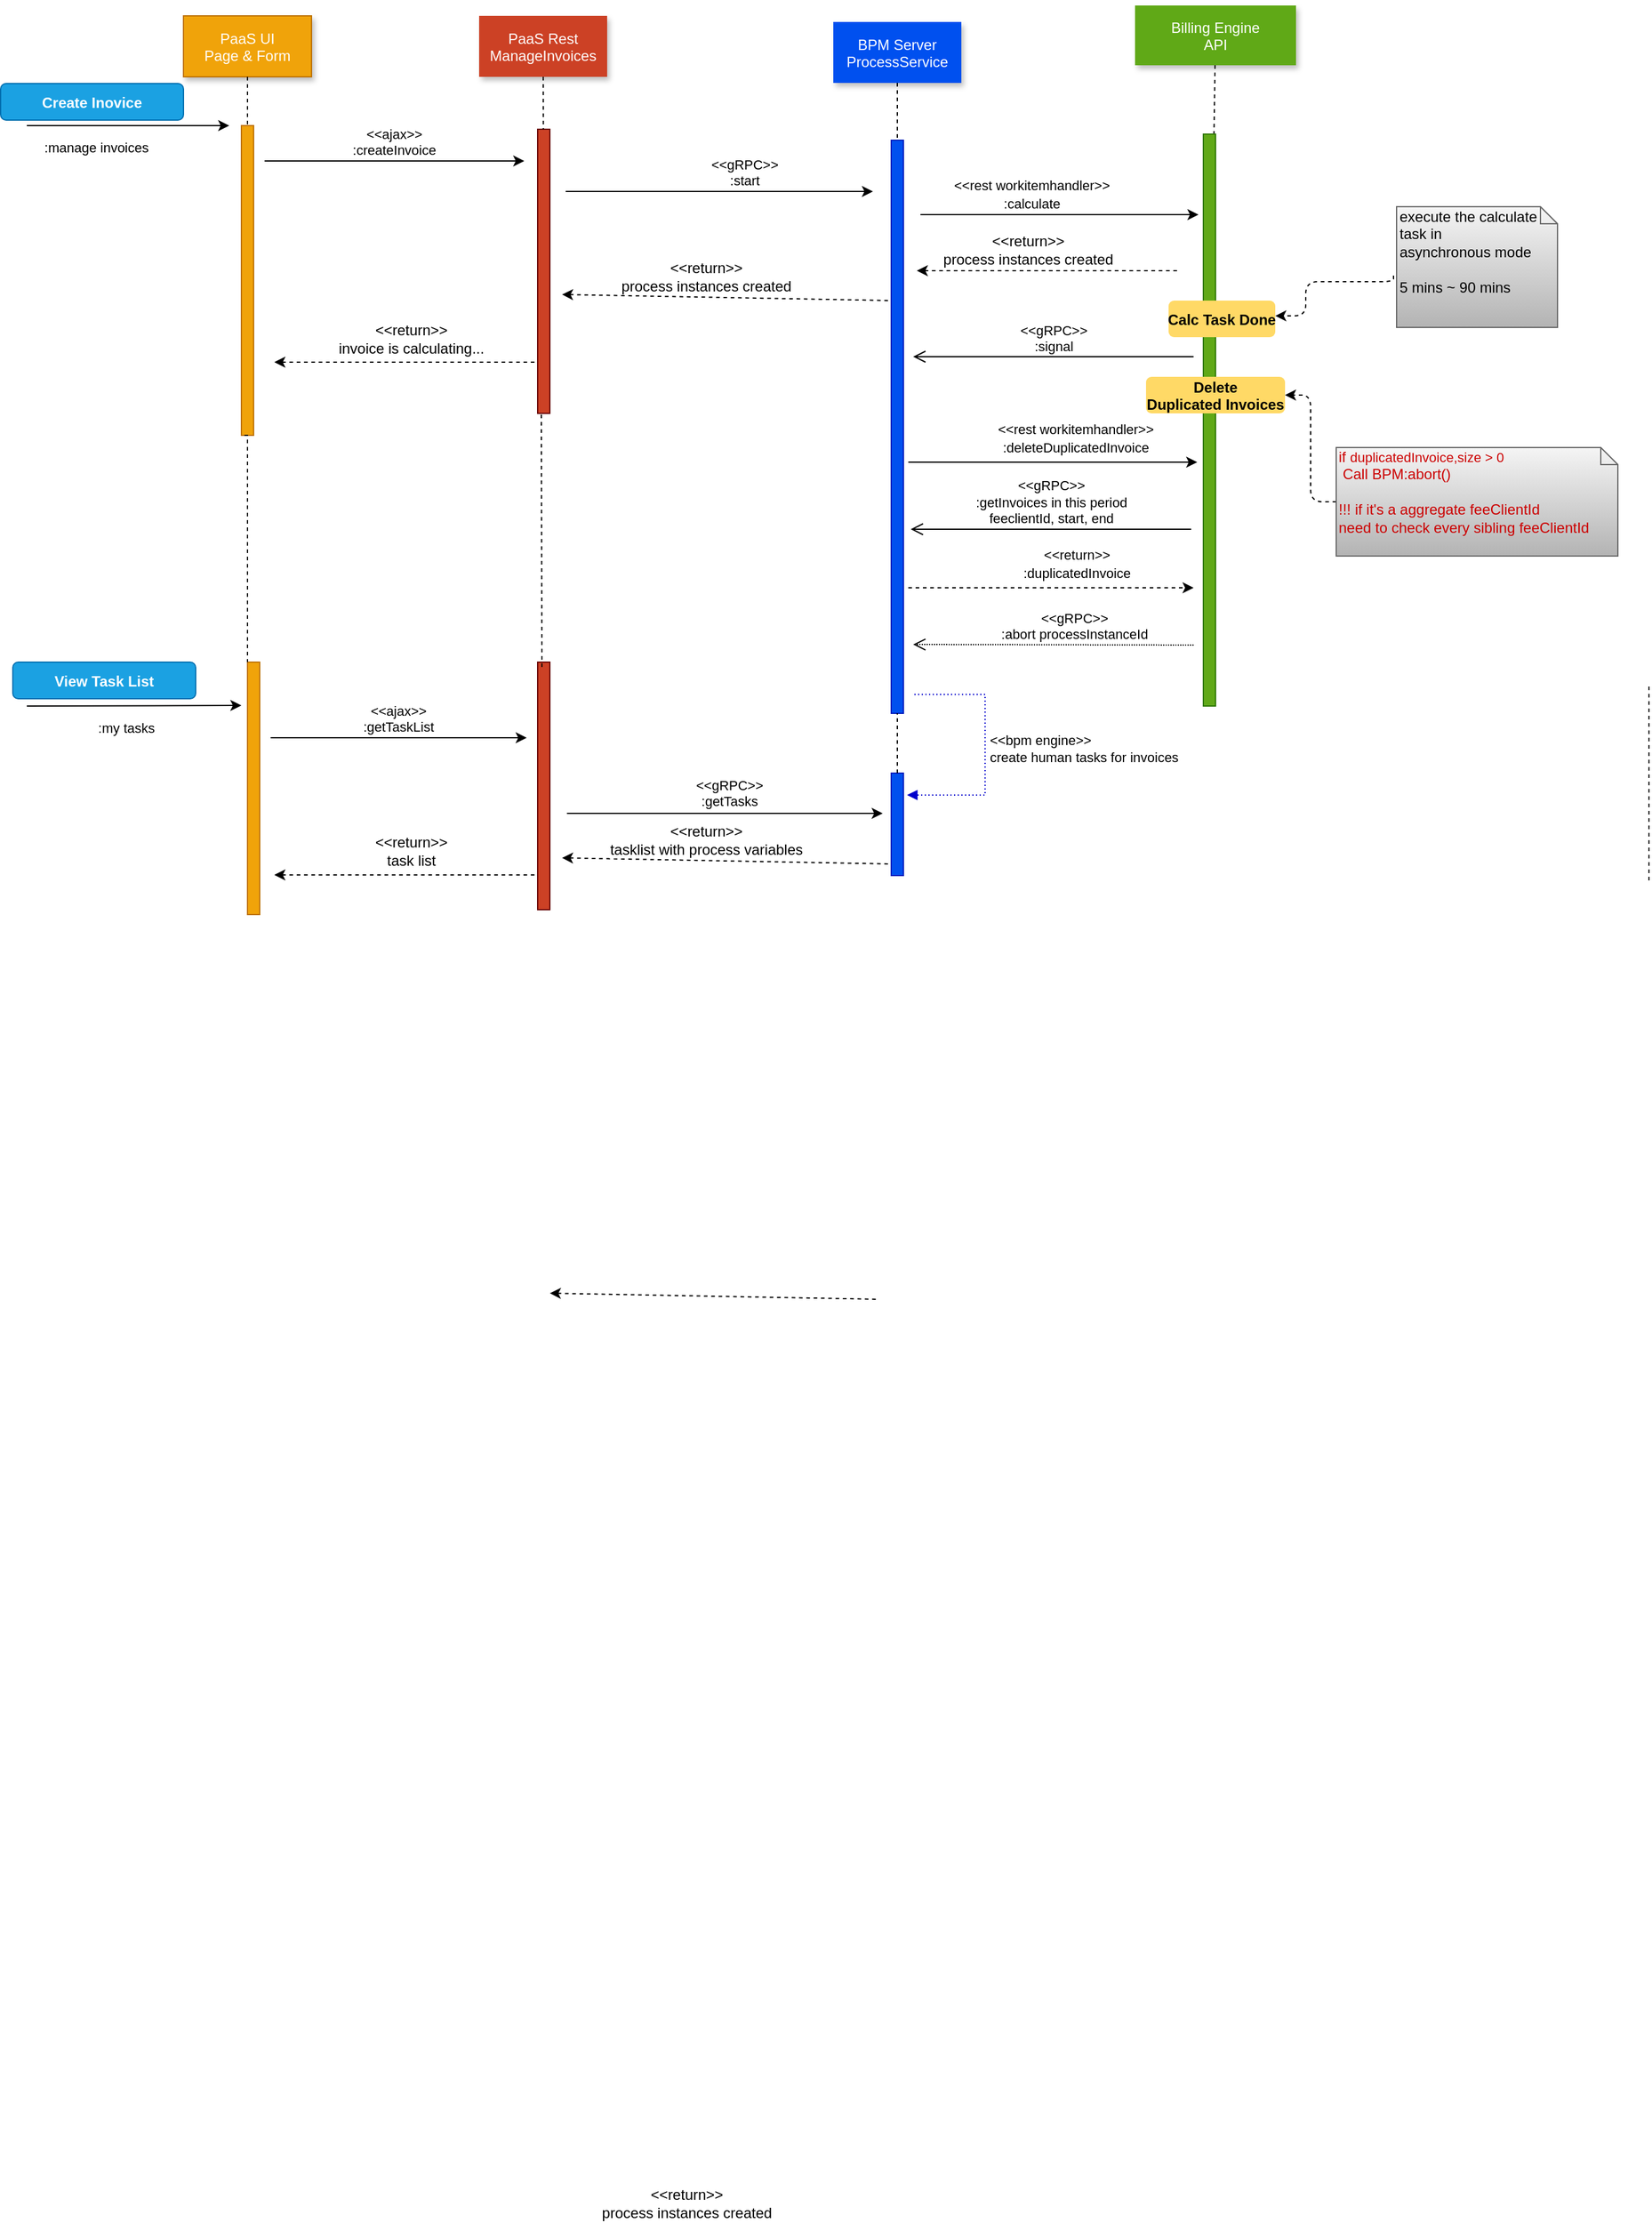 <mxfile pages="1" version="11.2.1" type="github"><diagram name="Page-1" id="9361dd3d-8414-5efd-6122-117bd74ce7a7"><mxGraphModel dx="1378" dy="775" grid="0" gridSize="10" guides="1" tooltips="1" connect="1" arrows="1" fold="1" page="0" pageScale="1.5" pageWidth="826" pageHeight="1169" background="none" math="0" shadow="0"><root><mxCell id="0"/><mxCell id="1" parent="0"/><mxCell id="81" value="" style="edgeStyle=elbowEdgeStyle;elbow=horizontal;endArrow=none;dashed=1" parent="1" edge="1"><mxGeometry x="1460" y="437.894" width="100" height="100" as="geometry"><mxPoint x="1354.5" y="610" as="sourcePoint"/><mxPoint x="1354.5" y="770" as="targetPoint"/></mxGeometry></mxCell><mxCell id="2" value="" style="fillColor=#f0a30a;strokeColor=#BD7000;fontColor=#ffffff;" parent="1" vertex="1"><mxGeometry x="200" y="150" width="10" height="254" as="geometry"/></mxCell><mxCell id="3" value=":manage invoices" style="edgeStyle=none;verticalLabelPosition=top;verticalAlign=bottom;labelPosition=left;align=right" parent="1" edge="1"><mxGeometry width="100" height="100" as="geometry"><mxPoint x="24" y="150" as="sourcePoint"/><mxPoint x="190" y="150" as="targetPoint"/><Array as="points"><mxPoint x="155" y="150"/></Array><mxPoint x="19" y="27" as="offset"/></mxGeometry></mxCell><mxCell id="4" value="PaaS UI&#10;Page &amp; Form" style="shadow=1;fillColor=#f0a30a;strokeColor=#BD7000;fontColor=#ffffff;" parent="1" vertex="1"><mxGeometry x="152.5" y="60" width="105" height="50" as="geometry"/></mxCell><mxCell id="6" value="" style="fillColor=#CC4125;strokeColor=#660000" parent="1" vertex="1"><mxGeometry x="443" y="153" width="10" height="233" as="geometry"/></mxCell><mxCell id="7" value="PaaS Rest&#10;ManageInvoices" style="shadow=1;fillColor=#CC4125;strokeColor=none;fontColor=#FFFFFF;" parent="1" vertex="1"><mxGeometry x="395" y="60" width="105" height="50" as="geometry"/></mxCell><mxCell id="8" value="" style="edgeStyle=none;endArrow=none;dashed=1" parent="1" source="7" target="6" edge="1"><mxGeometry x="272.335" y="165" width="100" height="100" as="geometry"><mxPoint x="347.259" y="110" as="sourcePoint"/><mxPoint x="347.576" y="165" as="targetPoint"/></mxGeometry></mxCell><mxCell id="9" value="&lt;&lt;ajax&gt;&gt;&#10;:createInvoice" style="edgeStyle=none;verticalLabelPosition=top;verticalAlign=bottom;" parent="1" edge="1"><mxGeometry x="220" y="92" width="100" height="100" as="geometry"><mxPoint x="219" y="179" as="sourcePoint"/><mxPoint x="432" y="179" as="targetPoint"/></mxGeometry></mxCell><mxCell id="12" value="" style="edgeStyle=none;verticalLabelPosition=top;verticalAlign=bottom;labelPosition=left;align=right;endArrow=none;startArrow=classic;dashed=1;" parent="1" edge="1"><mxGeometry x="114" y="110.259" width="100" height="100" as="geometry"><mxPoint x="463" y="288.5" as="sourcePoint"/><mxPoint x="733" y="293.5" as="targetPoint"/><Array as="points"/></mxGeometry></mxCell><mxCell id="tGJTucES7N9YkF1bvA4Q-117" value="&amp;lt;&amp;lt;return&amp;gt;&amp;gt;&lt;br&gt;process instances created" style="text;html=1;resizable=0;points=[];align=center;verticalAlign=middle;labelBackgroundColor=#ffffff;" vertex="1" connectable="0" parent="12"><mxGeometry relative="1" as="geometry"><mxPoint x="-17" y="-17" as="offset"/></mxGeometry></mxCell><mxCell id="tGJTucES7N9YkF1bvA4Q-99" style="edgeStyle=orthogonalEdgeStyle;rounded=0;orthogonalLoop=1;jettySize=auto;html=1;" edge="1" parent="1"><mxGeometry relative="1" as="geometry"><mxPoint x="757" y="223" as="sourcePoint"/><mxPoint x="985" y="223" as="targetPoint"/><Array as="points"><mxPoint x="954" y="223"/><mxPoint x="954" y="223"/></Array></mxGeometry></mxCell><mxCell id="tGJTucES7N9YkF1bvA4Q-103" value="&lt;span style=&quot;font-size: 11px&quot;&gt;&amp;lt;&amp;lt;rest workitemhandler&amp;gt;&amp;gt;&lt;/span&gt;&lt;br style=&quot;padding: 0px ; margin: 0px ; font-size: 11px&quot;&gt;&lt;span style=&quot;font-size: 11px&quot;&gt;:calculate&lt;/span&gt;" style="text;html=1;resizable=0;points=[];align=center;verticalAlign=middle;labelBackgroundColor=#ffffff;" vertex="1" connectable="0" parent="tGJTucES7N9YkF1bvA4Q-99"><mxGeometry x="0.211" y="2" relative="1" as="geometry"><mxPoint x="-47.5" y="-15" as="offset"/></mxGeometry></mxCell><mxCell id="21" value="" style="fillColor=#0050ef;strokeColor=#001DBC;fontColor=#ffffff;" parent="1" vertex="1"><mxGeometry x="733" y="162" width="10" height="470" as="geometry"/></mxCell><mxCell id="22" value="BPM Server&#10;ProcessService" style="shadow=1;fillColor=#0050EF;strokeColor=none;fontColor=#FFFFFF;" parent="1" vertex="1"><mxGeometry x="685.5" y="65" width="105" height="50" as="geometry"/></mxCell><mxCell id="23" value="" style="edgeStyle=none;endArrow=none;dashed=1" parent="1" source="22" target="21" edge="1"><mxGeometry x="614.488" y="175.0" width="100" height="100" as="geometry"><mxPoint x="674.653" y="110" as="sourcePoint"/><mxPoint x="674.653" y="260" as="targetPoint"/></mxGeometry></mxCell><mxCell id="24" value="Billing Engine&#10;API" style="shadow=1;fillColor=#60A917;strokeColor=none;fontColor=#FFFFFF;" parent="1" vertex="1"><mxGeometry x="933" y="51.5" width="132" height="49" as="geometry"/></mxCell><mxCell id="25" value="" style="edgeStyle=none;endArrow=none;dashed=1" parent="1" source="24" target="26" edge="1"><mxGeometry x="727.335" y="165" width="100" height="100" as="geometry"><mxPoint x="802.259" y="110" as="sourcePoint"/><mxPoint x="802.576" y="165" as="targetPoint"/></mxGeometry></mxCell><mxCell id="26" value="" style="fillColor=#60a917;strokeColor=#2D7600;fontColor=#ffffff;" parent="1" vertex="1"><mxGeometry x="989" y="157" width="10" height="469" as="geometry"/></mxCell><mxCell id="27" value="&lt;&lt;gRPC&gt;&gt;&#10;:start" style="edgeStyle=elbowEdgeStyle;elbow=vertical;verticalLabelPosition=top;verticalAlign=bottom;" parent="1" edge="1"><mxGeometry width="100" height="100" as="geometry"><mxPoint x="466" y="204" as="sourcePoint"/><mxPoint x="718" y="204" as="targetPoint"/><Array as="points"><mxPoint x="578" y="204"/><mxPoint x="613" y="212"/><mxPoint x="645" y="299"/><mxPoint x="590" y="270"/></Array><mxPoint x="21" as="offset"/></mxGeometry></mxCell><mxCell id="33" value="" style="edgeStyle=elbowEdgeStyle;elbow=horizontal;endArrow=none;dashed=1" parent="1" source="4" target="2" edge="1"><mxGeometry x="230.0" y="310" width="100" height="100" as="geometry"><mxPoint x="230.0" y="410" as="sourcePoint"/><mxPoint x="330" y="310" as="targetPoint"/></mxGeometry></mxCell><mxCell id="71" value="Create Inovice" style="rounded=1;fontStyle=1;fillColor=#1ba1e2;strokeColor=#006EAF;fontColor=#ffffff;" parent="1" vertex="1"><mxGeometry x="2.5" y="115.5" width="150" height="30" as="geometry"/></mxCell><mxCell id="tGJTucES7N9YkF1bvA4Q-108" style="edgeStyle=orthogonalEdgeStyle;rounded=1;orthogonalLoop=1;jettySize=auto;html=1;dashed=1;exitX=-0.019;exitY=0.571;exitDx=0;exitDy=0;exitPerimeter=0;entryX=1;entryY=0.417;entryDx=0;entryDy=0;entryPerimeter=0;" edge="1" parent="1" source="tGJTucES7N9YkF1bvA4Q-104" target="tGJTucES7N9YkF1bvA4Q-109"><mxGeometry relative="1" as="geometry"><mxPoint x="1056" y="312" as="targetPoint"/><Array as="points"><mxPoint x="1145" y="278"/><mxPoint x="1073" y="278"/><mxPoint x="1073" y="306"/></Array></mxGeometry></mxCell><mxCell id="tGJTucES7N9YkF1bvA4Q-104" value="execute the calculate task in asynchronous&amp;nbsp;mode&lt;br&gt;&lt;br&gt;5 mins ~ 90 mins" style="shape=note;whiteSpace=wrap;html=1;size=14;verticalAlign=top;align=left;spacingTop=-6;gradientColor=#b3b3b3;fillColor=#f5f5f5;strokeColor=#666666;" vertex="1" parent="1"><mxGeometry x="1147.5" y="216.5" width="132" height="99" as="geometry"/></mxCell><mxCell id="tGJTucES7N9YkF1bvA4Q-109" value="Calc Task Done" style="rounded=1;fontStyle=1;fillColor=#FFD966;strokeColor=none" vertex="1" parent="1"><mxGeometry x="960.5" y="293.5" width="87.5" height="30" as="geometry"/></mxCell><mxCell id="tGJTucES7N9YkF1bvA4Q-113" value="&amp;lt;&amp;lt;gRPC&amp;gt;&amp;gt;&lt;br&gt;:signal" style="html=1;verticalAlign=bottom;endArrow=open;endSize=8;" edge="1" parent="1"><mxGeometry relative="1" as="geometry"><mxPoint x="981" y="339.5" as="sourcePoint"/><mxPoint x="751" y="339.5" as="targetPoint"/></mxGeometry></mxCell><mxCell id="tGJTucES7N9YkF1bvA4Q-114" style="edgeStyle=orthogonalEdgeStyle;rounded=0;orthogonalLoop=1;jettySize=auto;html=1;" edge="1" parent="1"><mxGeometry relative="1" as="geometry"><mxPoint x="754" y="426" as="sourcePoint"/><mxPoint x="984" y="426" as="targetPoint"/><Array as="points"><mxPoint x="747" y="426"/></Array></mxGeometry></mxCell><mxCell id="tGJTucES7N9YkF1bvA4Q-116" value="&lt;span style=&quot;font-size: 11px&quot;&gt;&amp;lt;&amp;lt;rest workitemhandler&amp;gt;&amp;gt;&lt;/span&gt;&lt;br style=&quot;padding: 0px ; margin: 0px ; font-size: 11px&quot;&gt;&lt;span style=&quot;font-size: 11px&quot;&gt;:deleteDuplicatedInvoice&lt;/span&gt;" style="text;html=1;resizable=0;points=[];align=center;verticalAlign=middle;labelBackgroundColor=#ffffff;" vertex="1" connectable="0" parent="tGJTucES7N9YkF1bvA4Q-114"><mxGeometry x="0.119" relative="1" as="geometry"><mxPoint x="7" y="-20" as="offset"/></mxGeometry></mxCell><mxCell id="tGJTucES7N9YkF1bvA4Q-118" value="" style="edgeStyle=none;verticalLabelPosition=top;verticalAlign=bottom;labelPosition=left;align=right;endArrow=none;startArrow=classic;dashed=1;" edge="1" parent="1"><mxGeometry x="127" y="157.759" width="100" height="100" as="geometry"><mxPoint x="227" y="344" as="sourcePoint"/><mxPoint x="443" y="344" as="targetPoint"/><Array as="points"><mxPoint x="327" y="344"/><mxPoint x="347" y="344"/><mxPoint x="402" y="344"/></Array></mxGeometry></mxCell><mxCell id="tGJTucES7N9YkF1bvA4Q-120" value="&amp;lt;&amp;lt;return&amp;gt;&amp;gt;&lt;br&gt;invoice is calculating..." style="text;html=1;resizable=0;points=[];align=center;verticalAlign=middle;labelBackgroundColor=#ffffff;" vertex="1" connectable="0" parent="tGJTucES7N9YkF1bvA4Q-118"><mxGeometry relative="1" as="geometry"><mxPoint x="3.5" y="-19.5" as="offset"/></mxGeometry></mxCell><mxCell id="tGJTucES7N9YkF1bvA4Q-121" value="" style="html=1;points=[];perimeter=orthogonalPerimeter;fillColor=#0050ef;strokeColor=#001DBC;fontColor=#ffffff;" vertex="1" parent="1"><mxGeometry x="733" y="681" width="10" height="84" as="geometry"/></mxCell><mxCell id="tGJTucES7N9YkF1bvA4Q-122" value="&amp;lt;&amp;lt;bpm engine&amp;gt;&amp;gt;&lt;br&gt;create human tasks for invoices" style="edgeStyle=orthogonalEdgeStyle;html=1;align=left;spacingLeft=2;endArrow=block;rounded=0;dashed=1;dashPattern=1 2;strokeColor=#0000CC;" edge="1" parent="1"><mxGeometry relative="1" as="geometry"><mxPoint x="752" y="616.5" as="sourcePoint"/><Array as="points"><mxPoint x="810" y="617"/><mxPoint x="810" y="699"/></Array><mxPoint x="746" y="699" as="targetPoint"/></mxGeometry></mxCell><mxCell id="tGJTucES7N9YkF1bvA4Q-125" value="" style="edgeStyle=none;endArrow=none;dashed=1;entryX=0.5;entryY=1;entryDx=0;entryDy=0;" edge="1" parent="1" source="tGJTucES7N9YkF1bvA4Q-121" target="21"><mxGeometry x="624.488" y="185.0" width="100" height="100" as="geometry"><mxPoint x="738" y="679" as="sourcePoint"/><mxPoint x="743" y="623" as="targetPoint"/></mxGeometry></mxCell><mxCell id="tGJTucES7N9YkF1bvA4Q-126" value="" style="fillColor=#f0a30a;strokeColor=#BD7000;fontColor=#ffffff;" vertex="1" parent="1"><mxGeometry x="205" y="590" width="10" height="207" as="geometry"/></mxCell><mxCell id="tGJTucES7N9YkF1bvA4Q-127" value="&amp;lt;&amp;lt;gRPC&amp;gt;&amp;gt;&lt;br&gt;:getInvoices in this period&lt;br&gt;feeclientId, start, end" style="html=1;verticalAlign=bottom;endArrow=open;endSize=8;rounded=1;" edge="1" parent="1"><mxGeometry relative="1" as="geometry"><mxPoint x="979" y="481" as="sourcePoint"/><mxPoint x="749" y="481" as="targetPoint"/></mxGeometry></mxCell><mxCell id="tGJTucES7N9YkF1bvA4Q-128" style="edgeStyle=orthogonalEdgeStyle;rounded=0;orthogonalLoop=1;jettySize=auto;html=1;dashed=1;" edge="1" parent="1"><mxGeometry relative="1" as="geometry"><mxPoint x="747" y="529" as="sourcePoint"/><mxPoint x="981" y="529" as="targetPoint"/><Array as="points"><mxPoint x="747" y="529"/></Array></mxGeometry></mxCell><mxCell id="tGJTucES7N9YkF1bvA4Q-129" value="&lt;span style=&quot;font-size: 11px&quot;&gt;&amp;lt;&amp;lt;return&amp;gt;&amp;gt;&lt;/span&gt;&lt;br style=&quot;padding: 0px ; margin: 0px ; font-size: 11px&quot;&gt;&lt;span style=&quot;font-size: 11px&quot;&gt;:duplicatedInvoice&lt;/span&gt;" style="text;html=1;resizable=0;points=[];align=center;verticalAlign=middle;labelBackgroundColor=#ffffff;" vertex="1" connectable="0" parent="tGJTucES7N9YkF1bvA4Q-128"><mxGeometry x="0.119" relative="1" as="geometry"><mxPoint x="7" y="-20" as="offset"/></mxGeometry></mxCell><mxCell id="tGJTucES7N9YkF1bvA4Q-150" style="edgeStyle=orthogonalEdgeStyle;rounded=1;orthogonalLoop=1;jettySize=auto;html=1;entryX=1;entryY=0.5;entryDx=0;entryDy=0;dashed=1;fontColor=#CC0000;" edge="1" parent="1" source="tGJTucES7N9YkF1bvA4Q-130" target="tGJTucES7N9YkF1bvA4Q-143"><mxGeometry relative="1" as="geometry"/></mxCell><mxCell id="tGJTucES7N9YkF1bvA4Q-130" value="if&amp;nbsp;&lt;span style=&quot;font-size: 11px ; text-align: center ; white-space: nowrap&quot;&gt;duplicatedInvoice,size &amp;gt; 0&lt;/span&gt;&lt;br&gt;&amp;nbsp;Call BPM:abort()&lt;br&gt;&lt;br&gt;!!! if it's a aggregate feeClientId&lt;br&gt;need to check every sibling feeClientId&lt;br&gt;&amp;nbsp;" style="shape=note;whiteSpace=wrap;html=1;size=14;verticalAlign=top;align=left;spacingTop=-6;gradientColor=#b3b3b3;fillColor=#f5f5f5;strokeColor=#666666;fontColor=#CC0000;" vertex="1" parent="1"><mxGeometry x="1098" y="414" width="231" height="89" as="geometry"/></mxCell><mxCell id="tGJTucES7N9YkF1bvA4Q-132" value="&amp;lt;&amp;lt;gRPC&amp;gt;&amp;gt;&lt;br&gt;:abort processInstanceId" style="html=1;verticalAlign=bottom;endArrow=open;endSize=8;rounded=1;dashed=1;dashPattern=1 1;" edge="1" parent="1"><mxGeometry x="-0.146" relative="1" as="geometry"><mxPoint x="981" y="576" as="sourcePoint"/><mxPoint x="751" y="575.5" as="targetPoint"/><mxPoint as="offset"/></mxGeometry></mxCell><mxCell id="tGJTucES7N9YkF1bvA4Q-133" value=":my tasks" style="edgeStyle=none;verticalLabelPosition=top;verticalAlign=bottom;labelPosition=left;align=right" edge="1" parent="1"><mxGeometry y="476" width="100" height="100" as="geometry"><mxPoint x="24" y="626" as="sourcePoint"/><mxPoint x="200" y="625.5" as="targetPoint"/><Array as="points"/><mxPoint x="19" y="27" as="offset"/></mxGeometry></mxCell><mxCell id="tGJTucES7N9YkF1bvA4Q-134" value="" style="edgeStyle=elbowEdgeStyle;elbow=horizontal;endArrow=none;dashed=1;exitX=0.25;exitY=1;exitDx=0;exitDy=0;rounded=0;" edge="1" parent="1" source="2" target="tGJTucES7N9YkF1bvA4Q-126"><mxGeometry x="240.0" y="320" width="100" height="100" as="geometry"><mxPoint x="178" y="554" as="sourcePoint"/><mxPoint x="215" y="892" as="targetPoint"/><Array as="points"><mxPoint x="205" y="620"/></Array></mxGeometry></mxCell><mxCell id="tGJTucES7N9YkF1bvA4Q-137" value="&lt;&lt;ajax&gt;&gt;&#10;:getTaskList" style="edgeStyle=none;verticalLabelPosition=top;verticalAlign=bottom;" edge="1" parent="1"><mxGeometry x="222" y="562" width="100" height="100" as="geometry"><mxPoint x="224" y="652" as="sourcePoint"/><mxPoint x="434" y="652" as="targetPoint"/></mxGeometry></mxCell><mxCell id="tGJTucES7N9YkF1bvA4Q-138" value="&lt;&lt;gRPC&gt;&gt;&#10;:getTasks" style="edgeStyle=elbowEdgeStyle;elbow=vertical;verticalLabelPosition=top;verticalAlign=bottom;" edge="1" parent="1"><mxGeometry x="5" y="415" width="100" height="100" as="geometry"><mxPoint x="467" y="714" as="sourcePoint"/><mxPoint x="726" y="714" as="targetPoint"/><Array as="points"><mxPoint x="650" y="714"/><mxPoint x="595" y="685"/></Array><mxPoint x="4" y="-1" as="offset"/></mxGeometry></mxCell><mxCell id="tGJTucES7N9YkF1bvA4Q-139" value="" style="edgeStyle=none;verticalLabelPosition=top;verticalAlign=bottom;labelPosition=left;align=right;endArrow=none;startArrow=classic;dashed=1;" edge="1" parent="1"><mxGeometry x="104" y="929.259" width="100" height="100" as="geometry"><mxPoint x="453" y="1107.5" as="sourcePoint"/><mxPoint x="723" y="1112.5" as="targetPoint"/></mxGeometry></mxCell><mxCell id="tGJTucES7N9YkF1bvA4Q-140" value="&amp;lt;&amp;lt;return&amp;gt;&amp;gt;&lt;br&gt;process instances created" style="text;html=1;resizable=0;points=[];align=center;verticalAlign=middle;labelBackgroundColor=#ffffff;" vertex="1" connectable="0" parent="tGJTucES7N9YkF1bvA4Q-139"><mxGeometry relative="1" as="geometry"><mxPoint x="-23" y="744" as="offset"/></mxGeometry></mxCell><mxCell id="tGJTucES7N9YkF1bvA4Q-141" value="" style="edgeStyle=none;verticalLabelPosition=top;verticalAlign=bottom;labelPosition=left;align=right;endArrow=none;startArrow=classic;dashed=1;" edge="1" parent="1"><mxGeometry x="370" y="90.259" width="100" height="100" as="geometry"><mxPoint x="754" y="269" as="sourcePoint"/><mxPoint x="969" y="269" as="targetPoint"/></mxGeometry></mxCell><mxCell id="tGJTucES7N9YkF1bvA4Q-142" value="&amp;lt;&amp;lt;return&amp;gt;&amp;gt;&lt;br&gt;process instances created" style="text;html=1;resizable=0;points=[];align=center;verticalAlign=middle;labelBackgroundColor=#ffffff;" vertex="1" connectable="0" parent="tGJTucES7N9YkF1bvA4Q-141"><mxGeometry relative="1" as="geometry"><mxPoint x="-17" y="-17" as="offset"/></mxGeometry></mxCell><mxCell id="tGJTucES7N9YkF1bvA4Q-143" value="Delete &#10;Duplicated Invoices" style="rounded=1;fontStyle=1;fillColor=#FFD966;strokeColor=none" vertex="1" parent="1"><mxGeometry x="942" y="356" width="114" height="30" as="geometry"/></mxCell><mxCell id="tGJTucES7N9YkF1bvA4Q-135" value="" style="fillColor=#CC4125;strokeColor=#660000" vertex="1" parent="1"><mxGeometry x="443" y="590" width="10" height="203" as="geometry"/></mxCell><mxCell id="tGJTucES7N9YkF1bvA4Q-151" value="" style="edgeStyle=elbowEdgeStyle;elbow=horizontal;endArrow=none;dashed=1;exitX=0.25;exitY=1;exitDx=0;exitDy=0;rounded=0;entryX=0.25;entryY=1;entryDx=0;entryDy=0;" edge="1" parent="1" target="6"><mxGeometry x="483.5" y="433" width="100" height="100" as="geometry"><mxPoint x="446.5" y="594" as="sourcePoint"/><mxPoint x="447" y="913" as="targetPoint"/><Array as="points"><mxPoint x="446" y="489"/></Array></mxGeometry></mxCell><mxCell id="tGJTucES7N9YkF1bvA4Q-153" value="" style="edgeStyle=none;verticalLabelPosition=top;verticalAlign=bottom;labelPosition=left;align=right;endArrow=none;startArrow=classic;dashed=1;" edge="1" parent="1"><mxGeometry x="114" y="572.259" width="100" height="100" as="geometry"><mxPoint x="463" y="750.5" as="sourcePoint"/><mxPoint x="733" y="755.5" as="targetPoint"/><Array as="points"/></mxGeometry></mxCell><mxCell id="tGJTucES7N9YkF1bvA4Q-154" value="&amp;lt;&amp;lt;return&amp;gt;&amp;gt;&lt;br&gt;tasklist with process variables" style="text;html=1;resizable=0;points=[];align=center;verticalAlign=middle;labelBackgroundColor=#ffffff;" vertex="1" connectable="0" parent="tGJTucES7N9YkF1bvA4Q-153"><mxGeometry relative="1" as="geometry"><mxPoint x="-17" y="-17" as="offset"/></mxGeometry></mxCell><mxCell id="tGJTucES7N9YkF1bvA4Q-155" value="View Task List" style="rounded=1;fontStyle=1;fillColor=#1ba1e2;strokeColor=#006EAF;fontColor=#ffffff;" vertex="1" parent="1"><mxGeometry x="12.5" y="590" width="150" height="30" as="geometry"/></mxCell><mxCell id="tGJTucES7N9YkF1bvA4Q-157" value="" style="edgeStyle=none;verticalLabelPosition=top;verticalAlign=bottom;labelPosition=left;align=right;endArrow=none;startArrow=classic;dashed=1;" edge="1" parent="1"><mxGeometry x="127" y="578.259" width="100" height="100" as="geometry"><mxPoint x="227" y="764.5" as="sourcePoint"/><mxPoint x="443" y="764.5" as="targetPoint"/><Array as="points"><mxPoint x="327" y="764.5"/><mxPoint x="347" y="764.5"/><mxPoint x="402" y="764.5"/></Array></mxGeometry></mxCell><mxCell id="tGJTucES7N9YkF1bvA4Q-158" value="&amp;lt;&amp;lt;return&amp;gt;&amp;gt;&lt;br&gt;task list" style="text;html=1;resizable=0;points=[];align=center;verticalAlign=middle;labelBackgroundColor=#ffffff;" vertex="1" connectable="0" parent="tGJTucES7N9YkF1bvA4Q-157"><mxGeometry relative="1" as="geometry"><mxPoint x="3.5" y="-19.5" as="offset"/></mxGeometry></mxCell></root></mxGraphModel></diagram></mxfile>